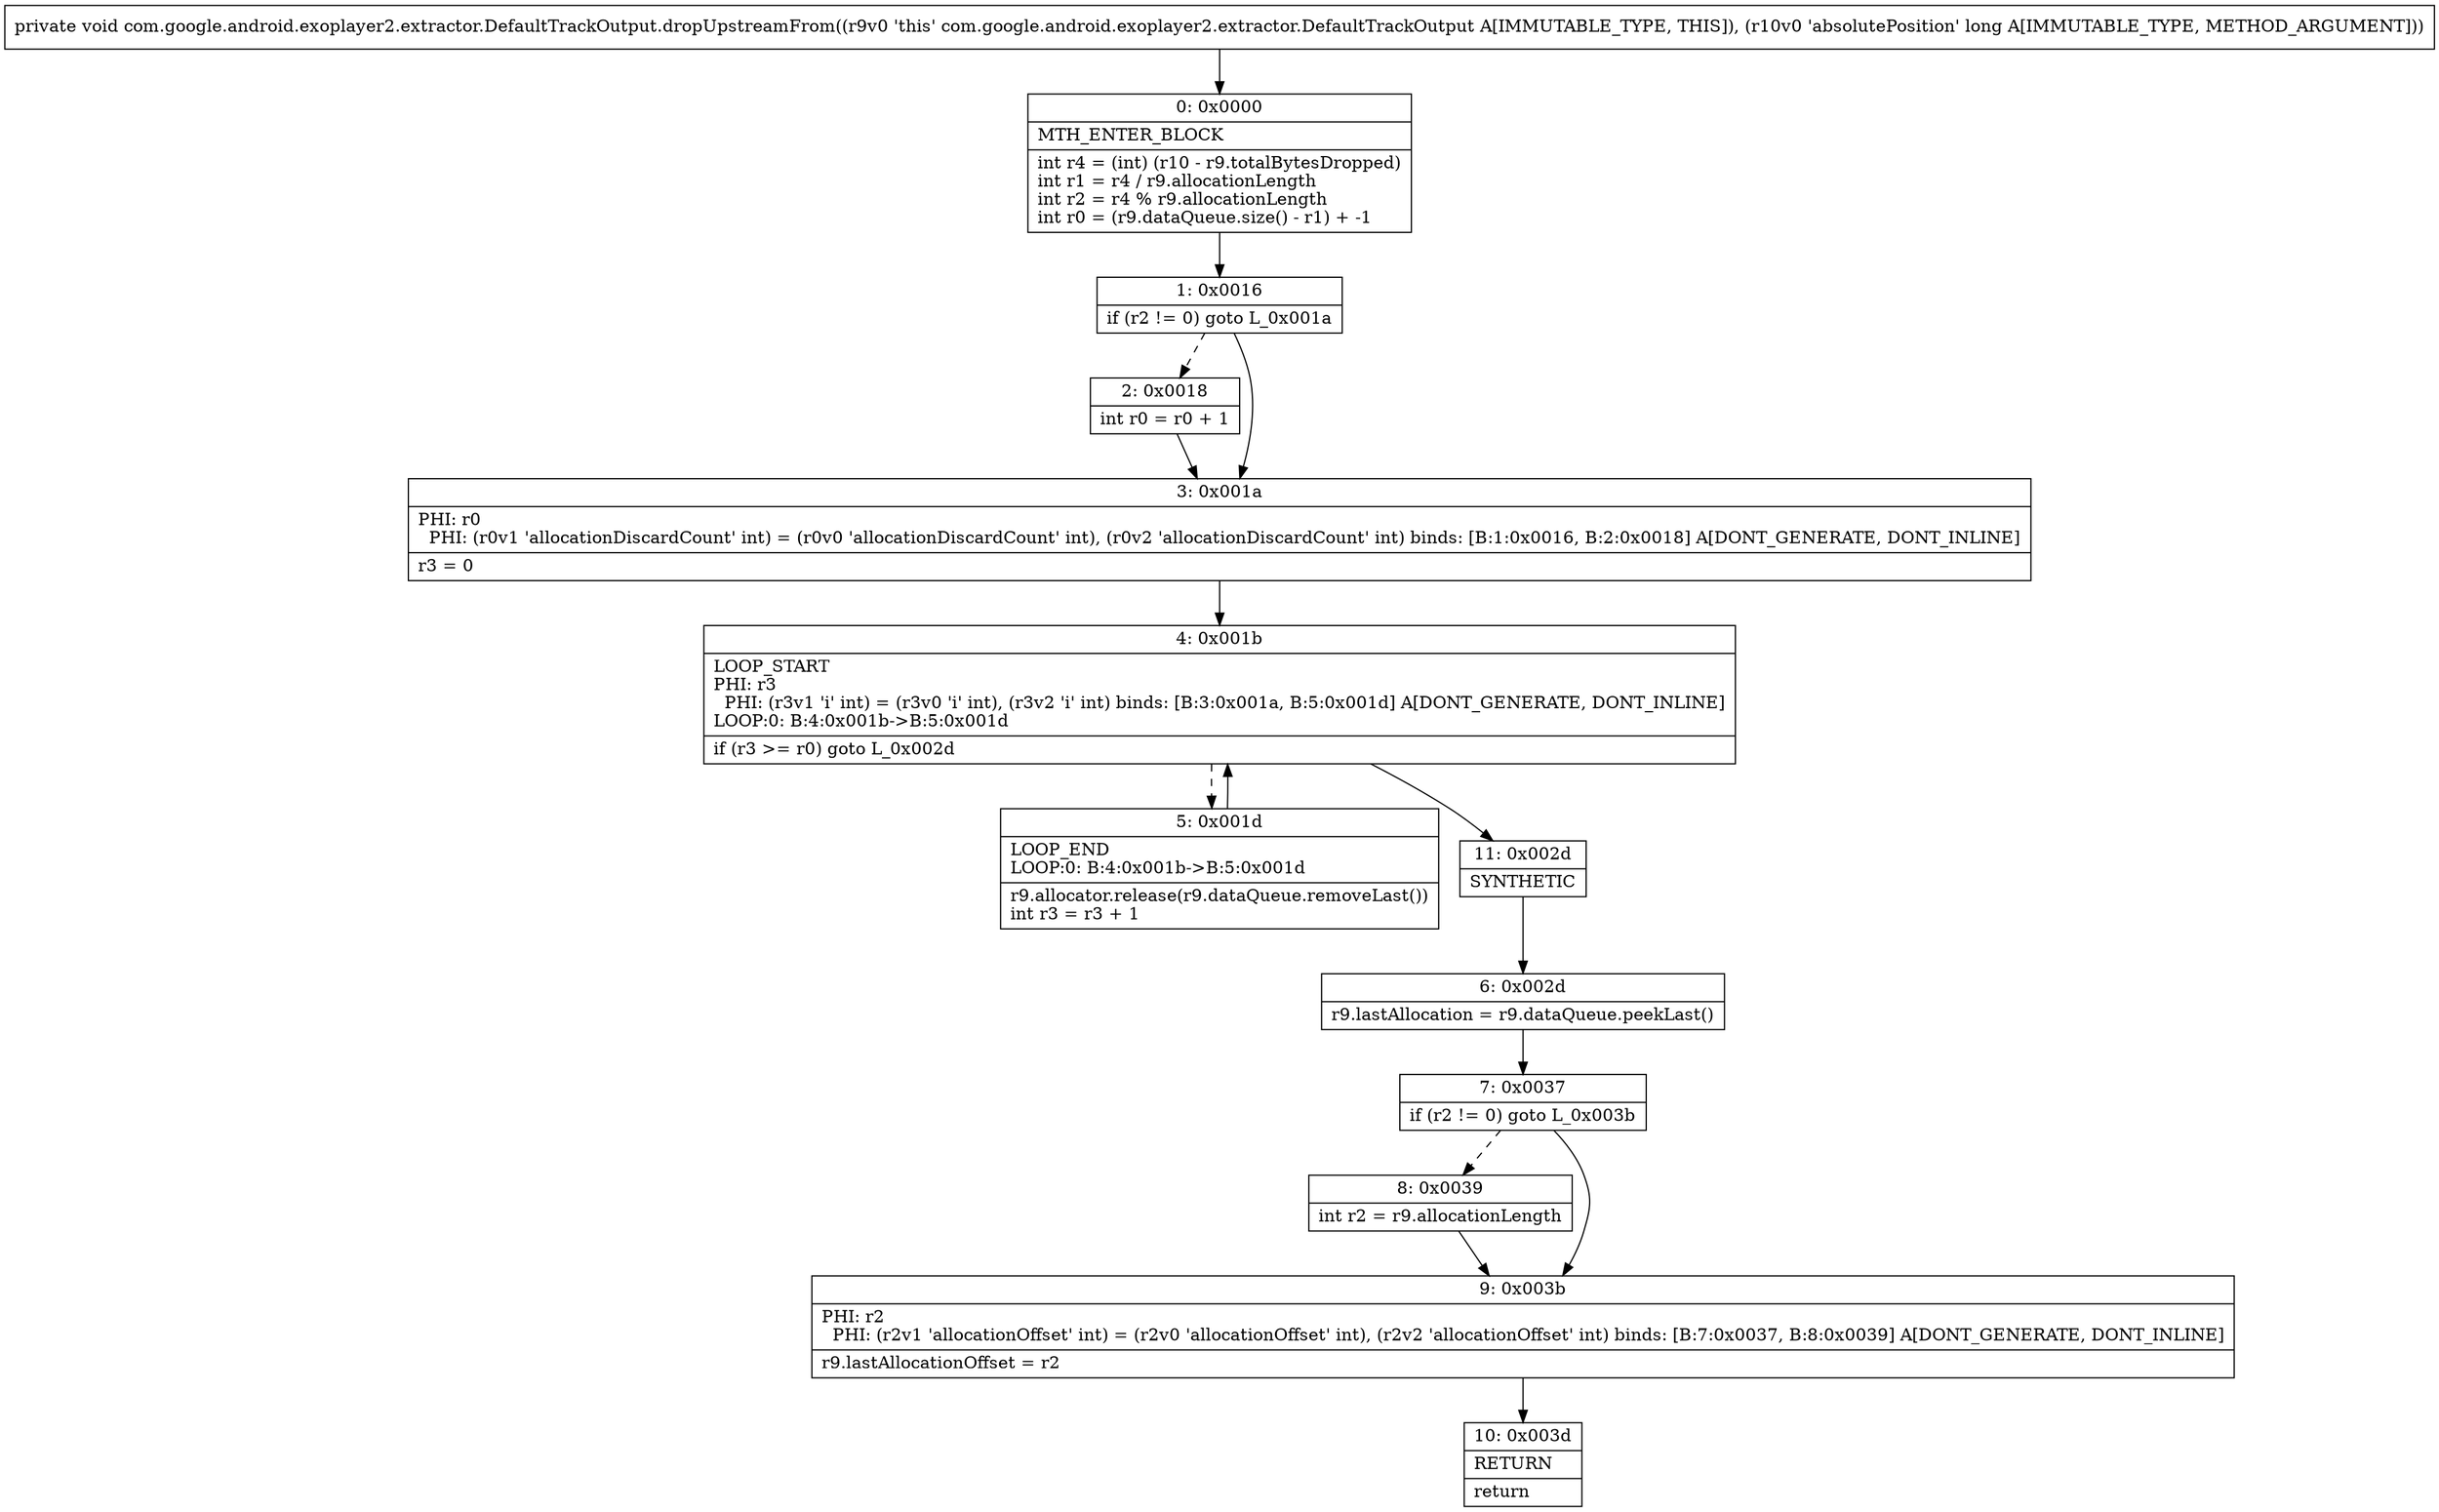 digraph "CFG forcom.google.android.exoplayer2.extractor.DefaultTrackOutput.dropUpstreamFrom(J)V" {
Node_0 [shape=record,label="{0\:\ 0x0000|MTH_ENTER_BLOCK\l|int r4 = (int) (r10 \- r9.totalBytesDropped)\lint r1 = r4 \/ r9.allocationLength\lint r2 = r4 % r9.allocationLength\lint r0 = (r9.dataQueue.size() \- r1) + \-1\l}"];
Node_1 [shape=record,label="{1\:\ 0x0016|if (r2 != 0) goto L_0x001a\l}"];
Node_2 [shape=record,label="{2\:\ 0x0018|int r0 = r0 + 1\l}"];
Node_3 [shape=record,label="{3\:\ 0x001a|PHI: r0 \l  PHI: (r0v1 'allocationDiscardCount' int) = (r0v0 'allocationDiscardCount' int), (r0v2 'allocationDiscardCount' int) binds: [B:1:0x0016, B:2:0x0018] A[DONT_GENERATE, DONT_INLINE]\l|r3 = 0\l}"];
Node_4 [shape=record,label="{4\:\ 0x001b|LOOP_START\lPHI: r3 \l  PHI: (r3v1 'i' int) = (r3v0 'i' int), (r3v2 'i' int) binds: [B:3:0x001a, B:5:0x001d] A[DONT_GENERATE, DONT_INLINE]\lLOOP:0: B:4:0x001b\-\>B:5:0x001d\l|if (r3 \>= r0) goto L_0x002d\l}"];
Node_5 [shape=record,label="{5\:\ 0x001d|LOOP_END\lLOOP:0: B:4:0x001b\-\>B:5:0x001d\l|r9.allocator.release(r9.dataQueue.removeLast())\lint r3 = r3 + 1\l}"];
Node_6 [shape=record,label="{6\:\ 0x002d|r9.lastAllocation = r9.dataQueue.peekLast()\l}"];
Node_7 [shape=record,label="{7\:\ 0x0037|if (r2 != 0) goto L_0x003b\l}"];
Node_8 [shape=record,label="{8\:\ 0x0039|int r2 = r9.allocationLength\l}"];
Node_9 [shape=record,label="{9\:\ 0x003b|PHI: r2 \l  PHI: (r2v1 'allocationOffset' int) = (r2v0 'allocationOffset' int), (r2v2 'allocationOffset' int) binds: [B:7:0x0037, B:8:0x0039] A[DONT_GENERATE, DONT_INLINE]\l|r9.lastAllocationOffset = r2\l}"];
Node_10 [shape=record,label="{10\:\ 0x003d|RETURN\l|return\l}"];
Node_11 [shape=record,label="{11\:\ 0x002d|SYNTHETIC\l}"];
MethodNode[shape=record,label="{private void com.google.android.exoplayer2.extractor.DefaultTrackOutput.dropUpstreamFrom((r9v0 'this' com.google.android.exoplayer2.extractor.DefaultTrackOutput A[IMMUTABLE_TYPE, THIS]), (r10v0 'absolutePosition' long A[IMMUTABLE_TYPE, METHOD_ARGUMENT])) }"];
MethodNode -> Node_0;
Node_0 -> Node_1;
Node_1 -> Node_2[style=dashed];
Node_1 -> Node_3;
Node_2 -> Node_3;
Node_3 -> Node_4;
Node_4 -> Node_5[style=dashed];
Node_4 -> Node_11;
Node_5 -> Node_4;
Node_6 -> Node_7;
Node_7 -> Node_8[style=dashed];
Node_7 -> Node_9;
Node_8 -> Node_9;
Node_9 -> Node_10;
Node_11 -> Node_6;
}

